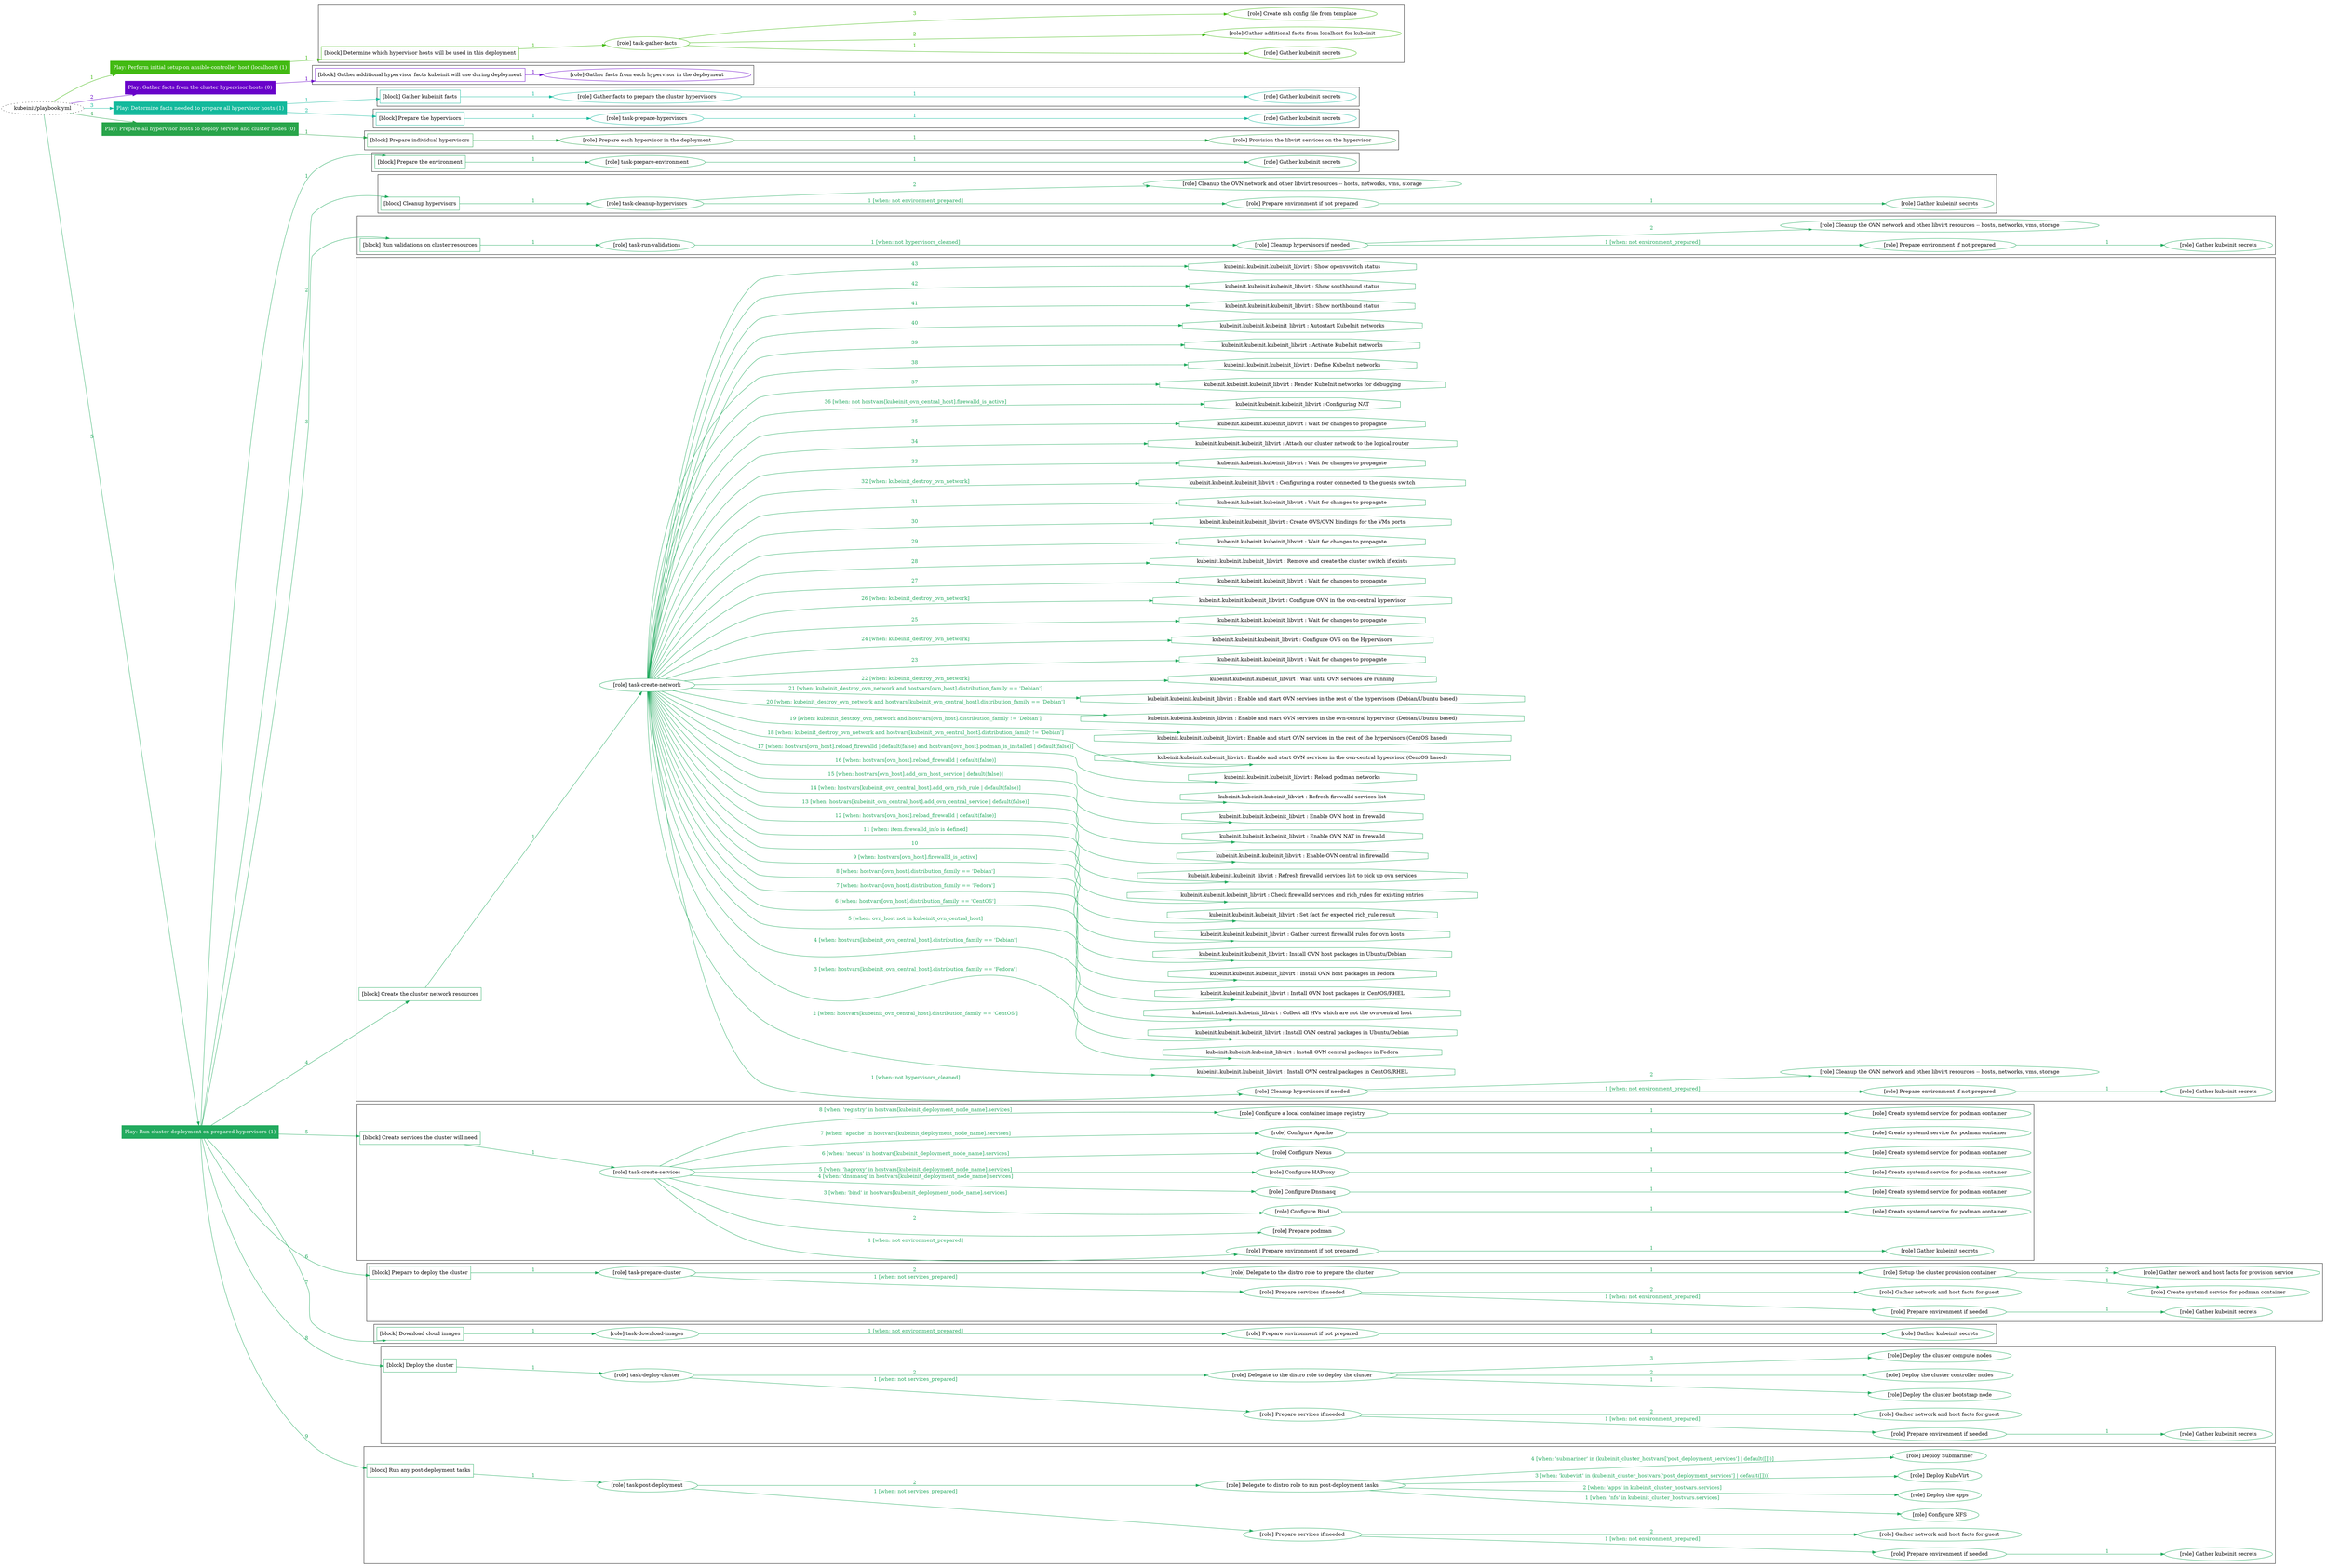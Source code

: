 digraph {
	graph [concentrate=true ordering=in rankdir=LR ratio=fill]
	edge [esep=5 sep=10]
	"kubeinit/playbook.yml" [URL="/home/runner/work/kubeinit/kubeinit/kubeinit/playbook.yml" id=playbook_85c002f0 style=dotted]
	"kubeinit/playbook.yml" -> play_937f0c80 [label="1 " color="#42ba12" fontcolor="#42ba12" id=edge_4fb63405 labeltooltip="1 " tooltip="1 "]
	subgraph "Play: Perform initial setup on ansible-controller host (localhost) (1)" {
		play_937f0c80 [label="Play: Perform initial setup on ansible-controller host (localhost) (1)" URL="/home/runner/work/kubeinit/kubeinit/kubeinit/playbook.yml" color="#42ba12" fontcolor="#ffffff" id=play_937f0c80 shape=box style=filled tooltip=localhost]
		play_937f0c80 -> block_9c87492f [label=1 color="#42ba12" fontcolor="#42ba12" id=edge_e97839e0 labeltooltip=1 tooltip=1]
		subgraph cluster_block_9c87492f {
			block_9c87492f [label="[block] Determine which hypervisor hosts will be used in this deployment" URL="/home/runner/work/kubeinit/kubeinit/kubeinit/playbook.yml" color="#42ba12" id=block_9c87492f labeltooltip="Determine which hypervisor hosts will be used in this deployment" shape=box tooltip="Determine which hypervisor hosts will be used in this deployment"]
			block_9c87492f -> role_7ca92730 [label="1 " color="#42ba12" fontcolor="#42ba12" id=edge_29a9437a labeltooltip="1 " tooltip="1 "]
			subgraph "task-gather-facts" {
				role_7ca92730 [label="[role] task-gather-facts" URL="/home/runner/work/kubeinit/kubeinit/kubeinit/playbook.yml" color="#42ba12" id=role_7ca92730 tooltip="task-gather-facts"]
				role_7ca92730 -> role_ebd5a2f5 [label="1 " color="#42ba12" fontcolor="#42ba12" id=edge_4ffa19d6 labeltooltip="1 " tooltip="1 "]
				subgraph "Gather kubeinit secrets" {
					role_ebd5a2f5 [label="[role] Gather kubeinit secrets" URL="/home/runner/.ansible/collections/ansible_collections/kubeinit/kubeinit/roles/kubeinit_prepare/tasks/build_hypervisors_group.yml" color="#42ba12" id=role_ebd5a2f5 tooltip="Gather kubeinit secrets"]
				}
				role_7ca92730 -> role_787ac8ba [label="2 " color="#42ba12" fontcolor="#42ba12" id=edge_f39dd6e4 labeltooltip="2 " tooltip="2 "]
				subgraph "Gather additional facts from localhost for kubeinit" {
					role_787ac8ba [label="[role] Gather additional facts from localhost for kubeinit" URL="/home/runner/.ansible/collections/ansible_collections/kubeinit/kubeinit/roles/kubeinit_prepare/tasks/build_hypervisors_group.yml" color="#42ba12" id=role_787ac8ba tooltip="Gather additional facts from localhost for kubeinit"]
				}
				role_7ca92730 -> role_8a5398d5 [label="3 " color="#42ba12" fontcolor="#42ba12" id=edge_c3739e91 labeltooltip="3 " tooltip="3 "]
				subgraph "Create ssh config file from template" {
					role_8a5398d5 [label="[role] Create ssh config file from template" URL="/home/runner/.ansible/collections/ansible_collections/kubeinit/kubeinit/roles/kubeinit_prepare/tasks/build_hypervisors_group.yml" color="#42ba12" id=role_8a5398d5 tooltip="Create ssh config file from template"]
				}
			}
		}
	}
	"kubeinit/playbook.yml" -> play_17dbd479 [label="2 " color="#6902ca" fontcolor="#6902ca" id=edge_aab0d085 labeltooltip="2 " tooltip="2 "]
	subgraph "Play: Gather facts from the cluster hypervisor hosts (0)" {
		play_17dbd479 [label="Play: Gather facts from the cluster hypervisor hosts (0)" URL="/home/runner/work/kubeinit/kubeinit/kubeinit/playbook.yml" color="#6902ca" fontcolor="#ffffff" id=play_17dbd479 shape=box style=filled tooltip="Play: Gather facts from the cluster hypervisor hosts (0)"]
		play_17dbd479 -> block_144e74c6 [label=1 color="#6902ca" fontcolor="#6902ca" id=edge_c518dca6 labeltooltip=1 tooltip=1]
		subgraph cluster_block_144e74c6 {
			block_144e74c6 [label="[block] Gather additional hypervisor facts kubeinit will use during deployment" URL="/home/runner/work/kubeinit/kubeinit/kubeinit/playbook.yml" color="#6902ca" id=block_144e74c6 labeltooltip="Gather additional hypervisor facts kubeinit will use during deployment" shape=box tooltip="Gather additional hypervisor facts kubeinit will use during deployment"]
			block_144e74c6 -> role_bb95b8e3 [label="1 " color="#6902ca" fontcolor="#6902ca" id=edge_5413ed73 labeltooltip="1 " tooltip="1 "]
			subgraph "Gather facts from each hypervisor in the deployment" {
				role_bb95b8e3 [label="[role] Gather facts from each hypervisor in the deployment" URL="/home/runner/work/kubeinit/kubeinit/kubeinit/playbook.yml" color="#6902ca" id=role_bb95b8e3 tooltip="Gather facts from each hypervisor in the deployment"]
			}
		}
	}
	"kubeinit/playbook.yml" -> play_65fb80de [label="3 " color="#13b99c" fontcolor="#13b99c" id=edge_16b5f2ea labeltooltip="3 " tooltip="3 "]
	subgraph "Play: Determine facts needed to prepare all hypervisor hosts (1)" {
		play_65fb80de [label="Play: Determine facts needed to prepare all hypervisor hosts (1)" URL="/home/runner/work/kubeinit/kubeinit/kubeinit/playbook.yml" color="#13b99c" fontcolor="#ffffff" id=play_65fb80de shape=box style=filled tooltip=localhost]
		play_65fb80de -> block_70f702fe [label=1 color="#13b99c" fontcolor="#13b99c" id=edge_ad18b7cc labeltooltip=1 tooltip=1]
		subgraph cluster_block_70f702fe {
			block_70f702fe [label="[block] Gather kubeinit facts" URL="/home/runner/work/kubeinit/kubeinit/kubeinit/playbook.yml" color="#13b99c" id=block_70f702fe labeltooltip="Gather kubeinit facts" shape=box tooltip="Gather kubeinit facts"]
			block_70f702fe -> role_1e8d4c20 [label="1 " color="#13b99c" fontcolor="#13b99c" id=edge_424ab0e2 labeltooltip="1 " tooltip="1 "]
			subgraph "Gather facts to prepare the cluster hypervisors" {
				role_1e8d4c20 [label="[role] Gather facts to prepare the cluster hypervisors" URL="/home/runner/work/kubeinit/kubeinit/kubeinit/playbook.yml" color="#13b99c" id=role_1e8d4c20 tooltip="Gather facts to prepare the cluster hypervisors"]
				role_1e8d4c20 -> role_b4552265 [label="1 " color="#13b99c" fontcolor="#13b99c" id=edge_dede9686 labeltooltip="1 " tooltip="1 "]
				subgraph "Gather kubeinit secrets" {
					role_b4552265 [label="[role] Gather kubeinit secrets" URL="/home/runner/.ansible/collections/ansible_collections/kubeinit/kubeinit/roles/kubeinit_prepare/tasks/gather_kubeinit_facts.yml" color="#13b99c" id=role_b4552265 tooltip="Gather kubeinit secrets"]
				}
			}
		}
		play_65fb80de -> block_44aaedad [label=2 color="#13b99c" fontcolor="#13b99c" id=edge_d5d10cb6 labeltooltip=2 tooltip=2]
		subgraph cluster_block_44aaedad {
			block_44aaedad [label="[block] Prepare the hypervisors" URL="/home/runner/work/kubeinit/kubeinit/kubeinit/playbook.yml" color="#13b99c" id=block_44aaedad labeltooltip="Prepare the hypervisors" shape=box tooltip="Prepare the hypervisors"]
			block_44aaedad -> role_db288ce4 [label="1 " color="#13b99c" fontcolor="#13b99c" id=edge_f18982cc labeltooltip="1 " tooltip="1 "]
			subgraph "task-prepare-hypervisors" {
				role_db288ce4 [label="[role] task-prepare-hypervisors" URL="/home/runner/work/kubeinit/kubeinit/kubeinit/playbook.yml" color="#13b99c" id=role_db288ce4 tooltip="task-prepare-hypervisors"]
				role_db288ce4 -> role_5400b003 [label="1 " color="#13b99c" fontcolor="#13b99c" id=edge_42f41ca8 labeltooltip="1 " tooltip="1 "]
				subgraph "Gather kubeinit secrets" {
					role_5400b003 [label="[role] Gather kubeinit secrets" URL="/home/runner/.ansible/collections/ansible_collections/kubeinit/kubeinit/roles/kubeinit_prepare/tasks/gather_kubeinit_facts.yml" color="#13b99c" id=role_5400b003 tooltip="Gather kubeinit secrets"]
				}
			}
		}
	}
	"kubeinit/playbook.yml" -> play_b53760cd [label="4 " color="#28a44a" fontcolor="#28a44a" id=edge_60020ca0 labeltooltip="4 " tooltip="4 "]
	subgraph "Play: Prepare all hypervisor hosts to deploy service and cluster nodes (0)" {
		play_b53760cd [label="Play: Prepare all hypervisor hosts to deploy service and cluster nodes (0)" URL="/home/runner/work/kubeinit/kubeinit/kubeinit/playbook.yml" color="#28a44a" fontcolor="#ffffff" id=play_b53760cd shape=box style=filled tooltip="Play: Prepare all hypervisor hosts to deploy service and cluster nodes (0)"]
		play_b53760cd -> block_2d41a4cd [label=1 color="#28a44a" fontcolor="#28a44a" id=edge_f063edf3 labeltooltip=1 tooltip=1]
		subgraph cluster_block_2d41a4cd {
			block_2d41a4cd [label="[block] Prepare individual hypervisors" URL="/home/runner/work/kubeinit/kubeinit/kubeinit/playbook.yml" color="#28a44a" id=block_2d41a4cd labeltooltip="Prepare individual hypervisors" shape=box tooltip="Prepare individual hypervisors"]
			block_2d41a4cd -> role_c9ec4a8b [label="1 " color="#28a44a" fontcolor="#28a44a" id=edge_f17bf433 labeltooltip="1 " tooltip="1 "]
			subgraph "Prepare each hypervisor in the deployment" {
				role_c9ec4a8b [label="[role] Prepare each hypervisor in the deployment" URL="/home/runner/work/kubeinit/kubeinit/kubeinit/playbook.yml" color="#28a44a" id=role_c9ec4a8b tooltip="Prepare each hypervisor in the deployment"]
				role_c9ec4a8b -> role_fcaa85f2 [label="1 " color="#28a44a" fontcolor="#28a44a" id=edge_af074fd9 labeltooltip="1 " tooltip="1 "]
				subgraph "Provision the libvirt services on the hypervisor" {
					role_fcaa85f2 [label="[role] Provision the libvirt services on the hypervisor" URL="/home/runner/.ansible/collections/ansible_collections/kubeinit/kubeinit/roles/kubeinit_prepare/tasks/prepare_hypervisor.yml" color="#28a44a" id=role_fcaa85f2 tooltip="Provision the libvirt services on the hypervisor"]
				}
			}
		}
	}
	"kubeinit/playbook.yml" -> play_8d07398f [label="5 " color="#22aa5e" fontcolor="#22aa5e" id=edge_927a7fc5 labeltooltip="5 " tooltip="5 "]
	subgraph "Play: Run cluster deployment on prepared hypervisors (1)" {
		play_8d07398f [label="Play: Run cluster deployment on prepared hypervisors (1)" URL="/home/runner/work/kubeinit/kubeinit/kubeinit/playbook.yml" color="#22aa5e" fontcolor="#ffffff" id=play_8d07398f shape=box style=filled tooltip=localhost]
		play_8d07398f -> block_b51af917 [label=1 color="#22aa5e" fontcolor="#22aa5e" id=edge_db7c301a labeltooltip=1 tooltip=1]
		subgraph cluster_block_b51af917 {
			block_b51af917 [label="[block] Prepare the environment" URL="/home/runner/work/kubeinit/kubeinit/kubeinit/playbook.yml" color="#22aa5e" id=block_b51af917 labeltooltip="Prepare the environment" shape=box tooltip="Prepare the environment"]
			block_b51af917 -> role_fc67cd29 [label="1 " color="#22aa5e" fontcolor="#22aa5e" id=edge_f02d904a labeltooltip="1 " tooltip="1 "]
			subgraph "task-prepare-environment" {
				role_fc67cd29 [label="[role] task-prepare-environment" URL="/home/runner/work/kubeinit/kubeinit/kubeinit/playbook.yml" color="#22aa5e" id=role_fc67cd29 tooltip="task-prepare-environment"]
				role_fc67cd29 -> role_aaa1420e [label="1 " color="#22aa5e" fontcolor="#22aa5e" id=edge_15c14ff6 labeltooltip="1 " tooltip="1 "]
				subgraph "Gather kubeinit secrets" {
					role_aaa1420e [label="[role] Gather kubeinit secrets" URL="/home/runner/.ansible/collections/ansible_collections/kubeinit/kubeinit/roles/kubeinit_prepare/tasks/gather_kubeinit_facts.yml" color="#22aa5e" id=role_aaa1420e tooltip="Gather kubeinit secrets"]
				}
			}
		}
		play_8d07398f -> block_3c9a57ff [label=2 color="#22aa5e" fontcolor="#22aa5e" id=edge_ae5a26bf labeltooltip=2 tooltip=2]
		subgraph cluster_block_3c9a57ff {
			block_3c9a57ff [label="[block] Cleanup hypervisors" URL="/home/runner/work/kubeinit/kubeinit/kubeinit/playbook.yml" color="#22aa5e" id=block_3c9a57ff labeltooltip="Cleanup hypervisors" shape=box tooltip="Cleanup hypervisors"]
			block_3c9a57ff -> role_b453d575 [label="1 " color="#22aa5e" fontcolor="#22aa5e" id=edge_dabd4d6e labeltooltip="1 " tooltip="1 "]
			subgraph "task-cleanup-hypervisors" {
				role_b453d575 [label="[role] task-cleanup-hypervisors" URL="/home/runner/work/kubeinit/kubeinit/kubeinit/playbook.yml" color="#22aa5e" id=role_b453d575 tooltip="task-cleanup-hypervisors"]
				role_b453d575 -> role_75059d96 [label="1 [when: not environment_prepared]" color="#22aa5e" fontcolor="#22aa5e" id=edge_6797f949 labeltooltip="1 [when: not environment_prepared]" tooltip="1 [when: not environment_prepared]"]
				subgraph "Prepare environment if not prepared" {
					role_75059d96 [label="[role] Prepare environment if not prepared" URL="/home/runner/.ansible/collections/ansible_collections/kubeinit/kubeinit/roles/kubeinit_prepare/tasks/cleanup_hypervisors.yml" color="#22aa5e" id=role_75059d96 tooltip="Prepare environment if not prepared"]
					role_75059d96 -> role_122df524 [label="1 " color="#22aa5e" fontcolor="#22aa5e" id=edge_12003eb8 labeltooltip="1 " tooltip="1 "]
					subgraph "Gather kubeinit secrets" {
						role_122df524 [label="[role] Gather kubeinit secrets" URL="/home/runner/.ansible/collections/ansible_collections/kubeinit/kubeinit/roles/kubeinit_prepare/tasks/gather_kubeinit_facts.yml" color="#22aa5e" id=role_122df524 tooltip="Gather kubeinit secrets"]
					}
				}
				role_b453d575 -> role_63b51069 [label="2 " color="#22aa5e" fontcolor="#22aa5e" id=edge_543e8fd2 labeltooltip="2 " tooltip="2 "]
				subgraph "Cleanup the OVN network and other libvirt resources -- hosts, networks, vms, storage" {
					role_63b51069 [label="[role] Cleanup the OVN network and other libvirt resources -- hosts, networks, vms, storage" URL="/home/runner/.ansible/collections/ansible_collections/kubeinit/kubeinit/roles/kubeinit_prepare/tasks/cleanup_hypervisors.yml" color="#22aa5e" id=role_63b51069 tooltip="Cleanup the OVN network and other libvirt resources -- hosts, networks, vms, storage"]
				}
			}
		}
		play_8d07398f -> block_eda097a4 [label=3 color="#22aa5e" fontcolor="#22aa5e" id=edge_3d461291 labeltooltip=3 tooltip=3]
		subgraph cluster_block_eda097a4 {
			block_eda097a4 [label="[block] Run validations on cluster resources" URL="/home/runner/work/kubeinit/kubeinit/kubeinit/playbook.yml" color="#22aa5e" id=block_eda097a4 labeltooltip="Run validations on cluster resources" shape=box tooltip="Run validations on cluster resources"]
			block_eda097a4 -> role_9cf3b7be [label="1 " color="#22aa5e" fontcolor="#22aa5e" id=edge_01722b24 labeltooltip="1 " tooltip="1 "]
			subgraph "task-run-validations" {
				role_9cf3b7be [label="[role] task-run-validations" URL="/home/runner/work/kubeinit/kubeinit/kubeinit/playbook.yml" color="#22aa5e" id=role_9cf3b7be tooltip="task-run-validations"]
				role_9cf3b7be -> role_99a92b9b [label="1 [when: not hypervisors_cleaned]" color="#22aa5e" fontcolor="#22aa5e" id=edge_2579ef91 labeltooltip="1 [when: not hypervisors_cleaned]" tooltip="1 [when: not hypervisors_cleaned]"]
				subgraph "Cleanup hypervisors if needed" {
					role_99a92b9b [label="[role] Cleanup hypervisors if needed" URL="/home/runner/.ansible/collections/ansible_collections/kubeinit/kubeinit/roles/kubeinit_validations/tasks/main.yml" color="#22aa5e" id=role_99a92b9b tooltip="Cleanup hypervisors if needed"]
					role_99a92b9b -> role_b592d405 [label="1 [when: not environment_prepared]" color="#22aa5e" fontcolor="#22aa5e" id=edge_56684bd3 labeltooltip="1 [when: not environment_prepared]" tooltip="1 [when: not environment_prepared]"]
					subgraph "Prepare environment if not prepared" {
						role_b592d405 [label="[role] Prepare environment if not prepared" URL="/home/runner/.ansible/collections/ansible_collections/kubeinit/kubeinit/roles/kubeinit_prepare/tasks/cleanup_hypervisors.yml" color="#22aa5e" id=role_b592d405 tooltip="Prepare environment if not prepared"]
						role_b592d405 -> role_3a7a4efe [label="1 " color="#22aa5e" fontcolor="#22aa5e" id=edge_4485a49f labeltooltip="1 " tooltip="1 "]
						subgraph "Gather kubeinit secrets" {
							role_3a7a4efe [label="[role] Gather kubeinit secrets" URL="/home/runner/.ansible/collections/ansible_collections/kubeinit/kubeinit/roles/kubeinit_prepare/tasks/gather_kubeinit_facts.yml" color="#22aa5e" id=role_3a7a4efe tooltip="Gather kubeinit secrets"]
						}
					}
					role_99a92b9b -> role_e67ae863 [label="2 " color="#22aa5e" fontcolor="#22aa5e" id=edge_4090d2fb labeltooltip="2 " tooltip="2 "]
					subgraph "Cleanup the OVN network and other libvirt resources -- hosts, networks, vms, storage" {
						role_e67ae863 [label="[role] Cleanup the OVN network and other libvirt resources -- hosts, networks, vms, storage" URL="/home/runner/.ansible/collections/ansible_collections/kubeinit/kubeinit/roles/kubeinit_prepare/tasks/cleanup_hypervisors.yml" color="#22aa5e" id=role_e67ae863 tooltip="Cleanup the OVN network and other libvirt resources -- hosts, networks, vms, storage"]
					}
				}
			}
		}
		play_8d07398f -> block_41c58540 [label=4 color="#22aa5e" fontcolor="#22aa5e" id=edge_0206c528 labeltooltip=4 tooltip=4]
		subgraph cluster_block_41c58540 {
			block_41c58540 [label="[block] Create the cluster network resources" URL="/home/runner/work/kubeinit/kubeinit/kubeinit/playbook.yml" color="#22aa5e" id=block_41c58540 labeltooltip="Create the cluster network resources" shape=box tooltip="Create the cluster network resources"]
			block_41c58540 -> role_da0c21e6 [label="1 " color="#22aa5e" fontcolor="#22aa5e" id=edge_e75de247 labeltooltip="1 " tooltip="1 "]
			subgraph "task-create-network" {
				role_da0c21e6 [label="[role] task-create-network" URL="/home/runner/work/kubeinit/kubeinit/kubeinit/playbook.yml" color="#22aa5e" id=role_da0c21e6 tooltip="task-create-network"]
				role_da0c21e6 -> role_42fb7cd4 [label="1 [when: not hypervisors_cleaned]" color="#22aa5e" fontcolor="#22aa5e" id=edge_b002b8d9 labeltooltip="1 [when: not hypervisors_cleaned]" tooltip="1 [when: not hypervisors_cleaned]"]
				subgraph "Cleanup hypervisors if needed" {
					role_42fb7cd4 [label="[role] Cleanup hypervisors if needed" URL="/home/runner/.ansible/collections/ansible_collections/kubeinit/kubeinit/roles/kubeinit_libvirt/tasks/create_network.yml" color="#22aa5e" id=role_42fb7cd4 tooltip="Cleanup hypervisors if needed"]
					role_42fb7cd4 -> role_40d98219 [label="1 [when: not environment_prepared]" color="#22aa5e" fontcolor="#22aa5e" id=edge_ff84f0dd labeltooltip="1 [when: not environment_prepared]" tooltip="1 [when: not environment_prepared]"]
					subgraph "Prepare environment if not prepared" {
						role_40d98219 [label="[role] Prepare environment if not prepared" URL="/home/runner/.ansible/collections/ansible_collections/kubeinit/kubeinit/roles/kubeinit_prepare/tasks/cleanup_hypervisors.yml" color="#22aa5e" id=role_40d98219 tooltip="Prepare environment if not prepared"]
						role_40d98219 -> role_2957c0c8 [label="1 " color="#22aa5e" fontcolor="#22aa5e" id=edge_e3832dfb labeltooltip="1 " tooltip="1 "]
						subgraph "Gather kubeinit secrets" {
							role_2957c0c8 [label="[role] Gather kubeinit secrets" URL="/home/runner/.ansible/collections/ansible_collections/kubeinit/kubeinit/roles/kubeinit_prepare/tasks/gather_kubeinit_facts.yml" color="#22aa5e" id=role_2957c0c8 tooltip="Gather kubeinit secrets"]
						}
					}
					role_42fb7cd4 -> role_67425025 [label="2 " color="#22aa5e" fontcolor="#22aa5e" id=edge_e535c7b2 labeltooltip="2 " tooltip="2 "]
					subgraph "Cleanup the OVN network and other libvirt resources -- hosts, networks, vms, storage" {
						role_67425025 [label="[role] Cleanup the OVN network and other libvirt resources -- hosts, networks, vms, storage" URL="/home/runner/.ansible/collections/ansible_collections/kubeinit/kubeinit/roles/kubeinit_prepare/tasks/cleanup_hypervisors.yml" color="#22aa5e" id=role_67425025 tooltip="Cleanup the OVN network and other libvirt resources -- hosts, networks, vms, storage"]
					}
				}
				task_bb24aecf [label="kubeinit.kubeinit.kubeinit_libvirt : Install OVN central packages in CentOS/RHEL" URL="/home/runner/.ansible/collections/ansible_collections/kubeinit/kubeinit/roles/kubeinit_libvirt/tasks/create_network.yml" color="#22aa5e" id=task_bb24aecf shape=octagon tooltip="kubeinit.kubeinit.kubeinit_libvirt : Install OVN central packages in CentOS/RHEL"]
				role_da0c21e6 -> task_bb24aecf [label="2 [when: hostvars[kubeinit_ovn_central_host].distribution_family == 'CentOS']" color="#22aa5e" fontcolor="#22aa5e" id=edge_b6431ff5 labeltooltip="2 [when: hostvars[kubeinit_ovn_central_host].distribution_family == 'CentOS']" tooltip="2 [when: hostvars[kubeinit_ovn_central_host].distribution_family == 'CentOS']"]
				task_9fce640e [label="kubeinit.kubeinit.kubeinit_libvirt : Install OVN central packages in Fedora" URL="/home/runner/.ansible/collections/ansible_collections/kubeinit/kubeinit/roles/kubeinit_libvirt/tasks/create_network.yml" color="#22aa5e" id=task_9fce640e shape=octagon tooltip="kubeinit.kubeinit.kubeinit_libvirt : Install OVN central packages in Fedora"]
				role_da0c21e6 -> task_9fce640e [label="3 [when: hostvars[kubeinit_ovn_central_host].distribution_family == 'Fedora']" color="#22aa5e" fontcolor="#22aa5e" id=edge_8ae4adfc labeltooltip="3 [when: hostvars[kubeinit_ovn_central_host].distribution_family == 'Fedora']" tooltip="3 [when: hostvars[kubeinit_ovn_central_host].distribution_family == 'Fedora']"]
				task_4da2ceca [label="kubeinit.kubeinit.kubeinit_libvirt : Install OVN central packages in Ubuntu/Debian" URL="/home/runner/.ansible/collections/ansible_collections/kubeinit/kubeinit/roles/kubeinit_libvirt/tasks/create_network.yml" color="#22aa5e" id=task_4da2ceca shape=octagon tooltip="kubeinit.kubeinit.kubeinit_libvirt : Install OVN central packages in Ubuntu/Debian"]
				role_da0c21e6 -> task_4da2ceca [label="4 [when: hostvars[kubeinit_ovn_central_host].distribution_family == 'Debian']" color="#22aa5e" fontcolor="#22aa5e" id=edge_388c60dc labeltooltip="4 [when: hostvars[kubeinit_ovn_central_host].distribution_family == 'Debian']" tooltip="4 [when: hostvars[kubeinit_ovn_central_host].distribution_family == 'Debian']"]
				task_89674e36 [label="kubeinit.kubeinit.kubeinit_libvirt : Collect all HVs which are not the ovn-central host" URL="/home/runner/.ansible/collections/ansible_collections/kubeinit/kubeinit/roles/kubeinit_libvirt/tasks/create_network.yml" color="#22aa5e" id=task_89674e36 shape=octagon tooltip="kubeinit.kubeinit.kubeinit_libvirt : Collect all HVs which are not the ovn-central host"]
				role_da0c21e6 -> task_89674e36 [label="5 [when: ovn_host not in kubeinit_ovn_central_host]" color="#22aa5e" fontcolor="#22aa5e" id=edge_b9a20174 labeltooltip="5 [when: ovn_host not in kubeinit_ovn_central_host]" tooltip="5 [when: ovn_host not in kubeinit_ovn_central_host]"]
				task_c9166ba8 [label="kubeinit.kubeinit.kubeinit_libvirt : Install OVN host packages in CentOS/RHEL" URL="/home/runner/.ansible/collections/ansible_collections/kubeinit/kubeinit/roles/kubeinit_libvirt/tasks/create_network.yml" color="#22aa5e" id=task_c9166ba8 shape=octagon tooltip="kubeinit.kubeinit.kubeinit_libvirt : Install OVN host packages in CentOS/RHEL"]
				role_da0c21e6 -> task_c9166ba8 [label="6 [when: hostvars[ovn_host].distribution_family == 'CentOS']" color="#22aa5e" fontcolor="#22aa5e" id=edge_1b5bbfb5 labeltooltip="6 [when: hostvars[ovn_host].distribution_family == 'CentOS']" tooltip="6 [when: hostvars[ovn_host].distribution_family == 'CentOS']"]
				task_a3c6efee [label="kubeinit.kubeinit.kubeinit_libvirt : Install OVN host packages in Fedora" URL="/home/runner/.ansible/collections/ansible_collections/kubeinit/kubeinit/roles/kubeinit_libvirt/tasks/create_network.yml" color="#22aa5e" id=task_a3c6efee shape=octagon tooltip="kubeinit.kubeinit.kubeinit_libvirt : Install OVN host packages in Fedora"]
				role_da0c21e6 -> task_a3c6efee [label="7 [when: hostvars[ovn_host].distribution_family == 'Fedora']" color="#22aa5e" fontcolor="#22aa5e" id=edge_28579966 labeltooltip="7 [when: hostvars[ovn_host].distribution_family == 'Fedora']" tooltip="7 [when: hostvars[ovn_host].distribution_family == 'Fedora']"]
				task_926e89a0 [label="kubeinit.kubeinit.kubeinit_libvirt : Install OVN host packages in Ubuntu/Debian" URL="/home/runner/.ansible/collections/ansible_collections/kubeinit/kubeinit/roles/kubeinit_libvirt/tasks/create_network.yml" color="#22aa5e" id=task_926e89a0 shape=octagon tooltip="kubeinit.kubeinit.kubeinit_libvirt : Install OVN host packages in Ubuntu/Debian"]
				role_da0c21e6 -> task_926e89a0 [label="8 [when: hostvars[ovn_host].distribution_family == 'Debian']" color="#22aa5e" fontcolor="#22aa5e" id=edge_86e9b72e labeltooltip="8 [when: hostvars[ovn_host].distribution_family == 'Debian']" tooltip="8 [when: hostvars[ovn_host].distribution_family == 'Debian']"]
				task_48d8140d [label="kubeinit.kubeinit.kubeinit_libvirt : Gather current firewalld rules for ovn hosts" URL="/home/runner/.ansible/collections/ansible_collections/kubeinit/kubeinit/roles/kubeinit_libvirt/tasks/create_network.yml" color="#22aa5e" id=task_48d8140d shape=octagon tooltip="kubeinit.kubeinit.kubeinit_libvirt : Gather current firewalld rules for ovn hosts"]
				role_da0c21e6 -> task_48d8140d [label="9 [when: hostvars[ovn_host].firewalld_is_active]" color="#22aa5e" fontcolor="#22aa5e" id=edge_3d0c1d03 labeltooltip="9 [when: hostvars[ovn_host].firewalld_is_active]" tooltip="9 [when: hostvars[ovn_host].firewalld_is_active]"]
				task_64a0614a [label="kubeinit.kubeinit.kubeinit_libvirt : Set fact for expected rich_rule result" URL="/home/runner/.ansible/collections/ansible_collections/kubeinit/kubeinit/roles/kubeinit_libvirt/tasks/create_network.yml" color="#22aa5e" id=task_64a0614a shape=octagon tooltip="kubeinit.kubeinit.kubeinit_libvirt : Set fact for expected rich_rule result"]
				role_da0c21e6 -> task_64a0614a [label="10 " color="#22aa5e" fontcolor="#22aa5e" id=edge_9ce6ad99 labeltooltip="10 " tooltip="10 "]
				task_2538ce4e [label="kubeinit.kubeinit.kubeinit_libvirt : Check firewalld services and rich_rules for existing entries" URL="/home/runner/.ansible/collections/ansible_collections/kubeinit/kubeinit/roles/kubeinit_libvirt/tasks/create_network.yml" color="#22aa5e" id=task_2538ce4e shape=octagon tooltip="kubeinit.kubeinit.kubeinit_libvirt : Check firewalld services and rich_rules for existing entries"]
				role_da0c21e6 -> task_2538ce4e [label="11 [when: item.firewalld_info is defined]" color="#22aa5e" fontcolor="#22aa5e" id=edge_0e5d109b labeltooltip="11 [when: item.firewalld_info is defined]" tooltip="11 [when: item.firewalld_info is defined]"]
				task_96168f94 [label="kubeinit.kubeinit.kubeinit_libvirt : Refresh firewalld services list to pick up ovn services" URL="/home/runner/.ansible/collections/ansible_collections/kubeinit/kubeinit/roles/kubeinit_libvirt/tasks/create_network.yml" color="#22aa5e" id=task_96168f94 shape=octagon tooltip="kubeinit.kubeinit.kubeinit_libvirt : Refresh firewalld services list to pick up ovn services"]
				role_da0c21e6 -> task_96168f94 [label="12 [when: hostvars[ovn_host].reload_firewalld | default(false)]" color="#22aa5e" fontcolor="#22aa5e" id=edge_340e3064 labeltooltip="12 [when: hostvars[ovn_host].reload_firewalld | default(false)]" tooltip="12 [when: hostvars[ovn_host].reload_firewalld | default(false)]"]
				task_eba2de76 [label="kubeinit.kubeinit.kubeinit_libvirt : Enable OVN central in firewalld" URL="/home/runner/.ansible/collections/ansible_collections/kubeinit/kubeinit/roles/kubeinit_libvirt/tasks/create_network.yml" color="#22aa5e" id=task_eba2de76 shape=octagon tooltip="kubeinit.kubeinit.kubeinit_libvirt : Enable OVN central in firewalld"]
				role_da0c21e6 -> task_eba2de76 [label="13 [when: hostvars[kubeinit_ovn_central_host].add_ovn_central_service | default(false)]" color="#22aa5e" fontcolor="#22aa5e" id=edge_7c34e7ce labeltooltip="13 [when: hostvars[kubeinit_ovn_central_host].add_ovn_central_service | default(false)]" tooltip="13 [when: hostvars[kubeinit_ovn_central_host].add_ovn_central_service | default(false)]"]
				task_45f56276 [label="kubeinit.kubeinit.kubeinit_libvirt : Enable OVN NAT in firewalld" URL="/home/runner/.ansible/collections/ansible_collections/kubeinit/kubeinit/roles/kubeinit_libvirt/tasks/create_network.yml" color="#22aa5e" id=task_45f56276 shape=octagon tooltip="kubeinit.kubeinit.kubeinit_libvirt : Enable OVN NAT in firewalld"]
				role_da0c21e6 -> task_45f56276 [label="14 [when: hostvars[kubeinit_ovn_central_host].add_ovn_rich_rule | default(false)]" color="#22aa5e" fontcolor="#22aa5e" id=edge_68fe7be5 labeltooltip="14 [when: hostvars[kubeinit_ovn_central_host].add_ovn_rich_rule | default(false)]" tooltip="14 [when: hostvars[kubeinit_ovn_central_host].add_ovn_rich_rule | default(false)]"]
				task_3084817a [label="kubeinit.kubeinit.kubeinit_libvirt : Enable OVN host in firewalld" URL="/home/runner/.ansible/collections/ansible_collections/kubeinit/kubeinit/roles/kubeinit_libvirt/tasks/create_network.yml" color="#22aa5e" id=task_3084817a shape=octagon tooltip="kubeinit.kubeinit.kubeinit_libvirt : Enable OVN host in firewalld"]
				role_da0c21e6 -> task_3084817a [label="15 [when: hostvars[ovn_host].add_ovn_host_service | default(false)]" color="#22aa5e" fontcolor="#22aa5e" id=edge_eba46a79 labeltooltip="15 [when: hostvars[ovn_host].add_ovn_host_service | default(false)]" tooltip="15 [when: hostvars[ovn_host].add_ovn_host_service | default(false)]"]
				task_dbd7857a [label="kubeinit.kubeinit.kubeinit_libvirt : Refresh firewalld services list" URL="/home/runner/.ansible/collections/ansible_collections/kubeinit/kubeinit/roles/kubeinit_libvirt/tasks/create_network.yml" color="#22aa5e" id=task_dbd7857a shape=octagon tooltip="kubeinit.kubeinit.kubeinit_libvirt : Refresh firewalld services list"]
				role_da0c21e6 -> task_dbd7857a [label="16 [when: hostvars[ovn_host].reload_firewalld | default(false)]" color="#22aa5e" fontcolor="#22aa5e" id=edge_afd09819 labeltooltip="16 [when: hostvars[ovn_host].reload_firewalld | default(false)]" tooltip="16 [when: hostvars[ovn_host].reload_firewalld | default(false)]"]
				task_7fdb3b96 [label="kubeinit.kubeinit.kubeinit_libvirt : Reload podman networks" URL="/home/runner/.ansible/collections/ansible_collections/kubeinit/kubeinit/roles/kubeinit_libvirt/tasks/create_network.yml" color="#22aa5e" id=task_7fdb3b96 shape=octagon tooltip="kubeinit.kubeinit.kubeinit_libvirt : Reload podman networks"]
				role_da0c21e6 -> task_7fdb3b96 [label="17 [when: hostvars[ovn_host].reload_firewalld | default(false) and hostvars[ovn_host].podman_is_installed | default(false)]" color="#22aa5e" fontcolor="#22aa5e" id=edge_39ca4e43 labeltooltip="17 [when: hostvars[ovn_host].reload_firewalld | default(false) and hostvars[ovn_host].podman_is_installed | default(false)]" tooltip="17 [when: hostvars[ovn_host].reload_firewalld | default(false) and hostvars[ovn_host].podman_is_installed | default(false)]"]
				task_b11e5e8b [label="kubeinit.kubeinit.kubeinit_libvirt : Enable and start OVN services in the ovn-central hypervisor (CentOS based)" URL="/home/runner/.ansible/collections/ansible_collections/kubeinit/kubeinit/roles/kubeinit_libvirt/tasks/create_network.yml" color="#22aa5e" id=task_b11e5e8b shape=octagon tooltip="kubeinit.kubeinit.kubeinit_libvirt : Enable and start OVN services in the ovn-central hypervisor (CentOS based)"]
				role_da0c21e6 -> task_b11e5e8b [label="18 [when: kubeinit_destroy_ovn_network and hostvars[kubeinit_ovn_central_host].distribution_family != 'Debian']" color="#22aa5e" fontcolor="#22aa5e" id=edge_25b7c842 labeltooltip="18 [when: kubeinit_destroy_ovn_network and hostvars[kubeinit_ovn_central_host].distribution_family != 'Debian']" tooltip="18 [when: kubeinit_destroy_ovn_network and hostvars[kubeinit_ovn_central_host].distribution_family != 'Debian']"]
				task_89e4953d [label="kubeinit.kubeinit.kubeinit_libvirt : Enable and start OVN services in the rest of the hypervisors (CentOS based)" URL="/home/runner/.ansible/collections/ansible_collections/kubeinit/kubeinit/roles/kubeinit_libvirt/tasks/create_network.yml" color="#22aa5e" id=task_89e4953d shape=octagon tooltip="kubeinit.kubeinit.kubeinit_libvirt : Enable and start OVN services in the rest of the hypervisors (CentOS based)"]
				role_da0c21e6 -> task_89e4953d [label="19 [when: kubeinit_destroy_ovn_network and hostvars[ovn_host].distribution_family != 'Debian']" color="#22aa5e" fontcolor="#22aa5e" id=edge_916e7d17 labeltooltip="19 [when: kubeinit_destroy_ovn_network and hostvars[ovn_host].distribution_family != 'Debian']" tooltip="19 [when: kubeinit_destroy_ovn_network and hostvars[ovn_host].distribution_family != 'Debian']"]
				task_b4cca37f [label="kubeinit.kubeinit.kubeinit_libvirt : Enable and start OVN services in the ovn-central hypervisor (Debian/Ubuntu based)" URL="/home/runner/.ansible/collections/ansible_collections/kubeinit/kubeinit/roles/kubeinit_libvirt/tasks/create_network.yml" color="#22aa5e" id=task_b4cca37f shape=octagon tooltip="kubeinit.kubeinit.kubeinit_libvirt : Enable and start OVN services in the ovn-central hypervisor (Debian/Ubuntu based)"]
				role_da0c21e6 -> task_b4cca37f [label="20 [when: kubeinit_destroy_ovn_network and hostvars[kubeinit_ovn_central_host].distribution_family == 'Debian']" color="#22aa5e" fontcolor="#22aa5e" id=edge_261dc0d5 labeltooltip="20 [when: kubeinit_destroy_ovn_network and hostvars[kubeinit_ovn_central_host].distribution_family == 'Debian']" tooltip="20 [when: kubeinit_destroy_ovn_network and hostvars[kubeinit_ovn_central_host].distribution_family == 'Debian']"]
				task_def30906 [label="kubeinit.kubeinit.kubeinit_libvirt : Enable and start OVN services in the rest of the hypervisors (Debian/Ubuntu based)" URL="/home/runner/.ansible/collections/ansible_collections/kubeinit/kubeinit/roles/kubeinit_libvirt/tasks/create_network.yml" color="#22aa5e" id=task_def30906 shape=octagon tooltip="kubeinit.kubeinit.kubeinit_libvirt : Enable and start OVN services in the rest of the hypervisors (Debian/Ubuntu based)"]
				role_da0c21e6 -> task_def30906 [label="21 [when: kubeinit_destroy_ovn_network and hostvars[ovn_host].distribution_family == 'Debian']" color="#22aa5e" fontcolor="#22aa5e" id=edge_5a19ad6b labeltooltip="21 [when: kubeinit_destroy_ovn_network and hostvars[ovn_host].distribution_family == 'Debian']" tooltip="21 [when: kubeinit_destroy_ovn_network and hostvars[ovn_host].distribution_family == 'Debian']"]
				task_ad88e470 [label="kubeinit.kubeinit.kubeinit_libvirt : Wait until OVN services are running" URL="/home/runner/.ansible/collections/ansible_collections/kubeinit/kubeinit/roles/kubeinit_libvirt/tasks/create_network.yml" color="#22aa5e" id=task_ad88e470 shape=octagon tooltip="kubeinit.kubeinit.kubeinit_libvirt : Wait until OVN services are running"]
				role_da0c21e6 -> task_ad88e470 [label="22 [when: kubeinit_destroy_ovn_network]" color="#22aa5e" fontcolor="#22aa5e" id=edge_b3975f88 labeltooltip="22 [when: kubeinit_destroy_ovn_network]" tooltip="22 [when: kubeinit_destroy_ovn_network]"]
				task_25157e8a [label="kubeinit.kubeinit.kubeinit_libvirt : Wait for changes to propagate" URL="/home/runner/.ansible/collections/ansible_collections/kubeinit/kubeinit/roles/kubeinit_libvirt/tasks/create_network.yml" color="#22aa5e" id=task_25157e8a shape=octagon tooltip="kubeinit.kubeinit.kubeinit_libvirt : Wait for changes to propagate"]
				role_da0c21e6 -> task_25157e8a [label="23 " color="#22aa5e" fontcolor="#22aa5e" id=edge_a2c7f1d7 labeltooltip="23 " tooltip="23 "]
				task_e173b7d5 [label="kubeinit.kubeinit.kubeinit_libvirt : Configure OVS on the Hypervisors" URL="/home/runner/.ansible/collections/ansible_collections/kubeinit/kubeinit/roles/kubeinit_libvirt/tasks/create_network.yml" color="#22aa5e" id=task_e173b7d5 shape=octagon tooltip="kubeinit.kubeinit.kubeinit_libvirt : Configure OVS on the Hypervisors"]
				role_da0c21e6 -> task_e173b7d5 [label="24 [when: kubeinit_destroy_ovn_network]" color="#22aa5e" fontcolor="#22aa5e" id=edge_d71deaa2 labeltooltip="24 [when: kubeinit_destroy_ovn_network]" tooltip="24 [when: kubeinit_destroy_ovn_network]"]
				task_8791b72b [label="kubeinit.kubeinit.kubeinit_libvirt : Wait for changes to propagate" URL="/home/runner/.ansible/collections/ansible_collections/kubeinit/kubeinit/roles/kubeinit_libvirt/tasks/create_network.yml" color="#22aa5e" id=task_8791b72b shape=octagon tooltip="kubeinit.kubeinit.kubeinit_libvirt : Wait for changes to propagate"]
				role_da0c21e6 -> task_8791b72b [label="25 " color="#22aa5e" fontcolor="#22aa5e" id=edge_37a0b63e labeltooltip="25 " tooltip="25 "]
				task_fdb0571c [label="kubeinit.kubeinit.kubeinit_libvirt : Configure OVN in the ovn-central hypervisor" URL="/home/runner/.ansible/collections/ansible_collections/kubeinit/kubeinit/roles/kubeinit_libvirt/tasks/create_network.yml" color="#22aa5e" id=task_fdb0571c shape=octagon tooltip="kubeinit.kubeinit.kubeinit_libvirt : Configure OVN in the ovn-central hypervisor"]
				role_da0c21e6 -> task_fdb0571c [label="26 [when: kubeinit_destroy_ovn_network]" color="#22aa5e" fontcolor="#22aa5e" id=edge_274686fa labeltooltip="26 [when: kubeinit_destroy_ovn_network]" tooltip="26 [when: kubeinit_destroy_ovn_network]"]
				task_34147ed9 [label="kubeinit.kubeinit.kubeinit_libvirt : Wait for changes to propagate" URL="/home/runner/.ansible/collections/ansible_collections/kubeinit/kubeinit/roles/kubeinit_libvirt/tasks/create_network.yml" color="#22aa5e" id=task_34147ed9 shape=octagon tooltip="kubeinit.kubeinit.kubeinit_libvirt : Wait for changes to propagate"]
				role_da0c21e6 -> task_34147ed9 [label="27 " color="#22aa5e" fontcolor="#22aa5e" id=edge_caa81126 labeltooltip="27 " tooltip="27 "]
				task_95c4553e [label="kubeinit.kubeinit.kubeinit_libvirt : Remove and create the cluster switch if exists" URL="/home/runner/.ansible/collections/ansible_collections/kubeinit/kubeinit/roles/kubeinit_libvirt/tasks/create_network.yml" color="#22aa5e" id=task_95c4553e shape=octagon tooltip="kubeinit.kubeinit.kubeinit_libvirt : Remove and create the cluster switch if exists"]
				role_da0c21e6 -> task_95c4553e [label="28 " color="#22aa5e" fontcolor="#22aa5e" id=edge_f3236c2b labeltooltip="28 " tooltip="28 "]
				task_e02d1a82 [label="kubeinit.kubeinit.kubeinit_libvirt : Wait for changes to propagate" URL="/home/runner/.ansible/collections/ansible_collections/kubeinit/kubeinit/roles/kubeinit_libvirt/tasks/create_network.yml" color="#22aa5e" id=task_e02d1a82 shape=octagon tooltip="kubeinit.kubeinit.kubeinit_libvirt : Wait for changes to propagate"]
				role_da0c21e6 -> task_e02d1a82 [label="29 " color="#22aa5e" fontcolor="#22aa5e" id=edge_2bef9479 labeltooltip="29 " tooltip="29 "]
				task_0dab20c1 [label="kubeinit.kubeinit.kubeinit_libvirt : Create OVS/OVN bindings for the VMs ports" URL="/home/runner/.ansible/collections/ansible_collections/kubeinit/kubeinit/roles/kubeinit_libvirt/tasks/create_network.yml" color="#22aa5e" id=task_0dab20c1 shape=octagon tooltip="kubeinit.kubeinit.kubeinit_libvirt : Create OVS/OVN bindings for the VMs ports"]
				role_da0c21e6 -> task_0dab20c1 [label="30 " color="#22aa5e" fontcolor="#22aa5e" id=edge_093c63ff labeltooltip="30 " tooltip="30 "]
				task_434d4871 [label="kubeinit.kubeinit.kubeinit_libvirt : Wait for changes to propagate" URL="/home/runner/.ansible/collections/ansible_collections/kubeinit/kubeinit/roles/kubeinit_libvirt/tasks/create_network.yml" color="#22aa5e" id=task_434d4871 shape=octagon tooltip="kubeinit.kubeinit.kubeinit_libvirt : Wait for changes to propagate"]
				role_da0c21e6 -> task_434d4871 [label="31 " color="#22aa5e" fontcolor="#22aa5e" id=edge_b82db7b3 labeltooltip="31 " tooltip="31 "]
				task_6d985e16 [label="kubeinit.kubeinit.kubeinit_libvirt : Configuring a router connected to the guests switch" URL="/home/runner/.ansible/collections/ansible_collections/kubeinit/kubeinit/roles/kubeinit_libvirt/tasks/create_network.yml" color="#22aa5e" id=task_6d985e16 shape=octagon tooltip="kubeinit.kubeinit.kubeinit_libvirt : Configuring a router connected to the guests switch"]
				role_da0c21e6 -> task_6d985e16 [label="32 [when: kubeinit_destroy_ovn_network]" color="#22aa5e" fontcolor="#22aa5e" id=edge_e00da0f0 labeltooltip="32 [when: kubeinit_destroy_ovn_network]" tooltip="32 [when: kubeinit_destroy_ovn_network]"]
				task_be3e0d52 [label="kubeinit.kubeinit.kubeinit_libvirt : Wait for changes to propagate" URL="/home/runner/.ansible/collections/ansible_collections/kubeinit/kubeinit/roles/kubeinit_libvirt/tasks/create_network.yml" color="#22aa5e" id=task_be3e0d52 shape=octagon tooltip="kubeinit.kubeinit.kubeinit_libvirt : Wait for changes to propagate"]
				role_da0c21e6 -> task_be3e0d52 [label="33 " color="#22aa5e" fontcolor="#22aa5e" id=edge_b4a57feb labeltooltip="33 " tooltip="33 "]
				task_14a28780 [label="kubeinit.kubeinit.kubeinit_libvirt : Attach our cluster network to the logical router" URL="/home/runner/.ansible/collections/ansible_collections/kubeinit/kubeinit/roles/kubeinit_libvirt/tasks/create_network.yml" color="#22aa5e" id=task_14a28780 shape=octagon tooltip="kubeinit.kubeinit.kubeinit_libvirt : Attach our cluster network to the logical router"]
				role_da0c21e6 -> task_14a28780 [label="34 " color="#22aa5e" fontcolor="#22aa5e" id=edge_3854af72 labeltooltip="34 " tooltip="34 "]
				task_6cf8fd87 [label="kubeinit.kubeinit.kubeinit_libvirt : Wait for changes to propagate" URL="/home/runner/.ansible/collections/ansible_collections/kubeinit/kubeinit/roles/kubeinit_libvirt/tasks/create_network.yml" color="#22aa5e" id=task_6cf8fd87 shape=octagon tooltip="kubeinit.kubeinit.kubeinit_libvirt : Wait for changes to propagate"]
				role_da0c21e6 -> task_6cf8fd87 [label="35 " color="#22aa5e" fontcolor="#22aa5e" id=edge_f044eb58 labeltooltip="35 " tooltip="35 "]
				task_290e37f7 [label="kubeinit.kubeinit.kubeinit_libvirt : Configuring NAT" URL="/home/runner/.ansible/collections/ansible_collections/kubeinit/kubeinit/roles/kubeinit_libvirt/tasks/create_network.yml" color="#22aa5e" id=task_290e37f7 shape=octagon tooltip="kubeinit.kubeinit.kubeinit_libvirt : Configuring NAT"]
				role_da0c21e6 -> task_290e37f7 [label="36 [when: not hostvars[kubeinit_ovn_central_host].firewalld_is_active]" color="#22aa5e" fontcolor="#22aa5e" id=edge_8af5bace labeltooltip="36 [when: not hostvars[kubeinit_ovn_central_host].firewalld_is_active]" tooltip="36 [when: not hostvars[kubeinit_ovn_central_host].firewalld_is_active]"]
				task_f06d1d73 [label="kubeinit.kubeinit.kubeinit_libvirt : Render KubeInit networks for debugging" URL="/home/runner/.ansible/collections/ansible_collections/kubeinit/kubeinit/roles/kubeinit_libvirt/tasks/create_network.yml" color="#22aa5e" id=task_f06d1d73 shape=octagon tooltip="kubeinit.kubeinit.kubeinit_libvirt : Render KubeInit networks for debugging"]
				role_da0c21e6 -> task_f06d1d73 [label="37 " color="#22aa5e" fontcolor="#22aa5e" id=edge_2e295ec5 labeltooltip="37 " tooltip="37 "]
				task_c8942e38 [label="kubeinit.kubeinit.kubeinit_libvirt : Define KubeInit networks" URL="/home/runner/.ansible/collections/ansible_collections/kubeinit/kubeinit/roles/kubeinit_libvirt/tasks/create_network.yml" color="#22aa5e" id=task_c8942e38 shape=octagon tooltip="kubeinit.kubeinit.kubeinit_libvirt : Define KubeInit networks"]
				role_da0c21e6 -> task_c8942e38 [label="38 " color="#22aa5e" fontcolor="#22aa5e" id=edge_bec65887 labeltooltip="38 " tooltip="38 "]
				task_c948553e [label="kubeinit.kubeinit.kubeinit_libvirt : Activate KubeInit networks" URL="/home/runner/.ansible/collections/ansible_collections/kubeinit/kubeinit/roles/kubeinit_libvirt/tasks/create_network.yml" color="#22aa5e" id=task_c948553e shape=octagon tooltip="kubeinit.kubeinit.kubeinit_libvirt : Activate KubeInit networks"]
				role_da0c21e6 -> task_c948553e [label="39 " color="#22aa5e" fontcolor="#22aa5e" id=edge_1b977c32 labeltooltip="39 " tooltip="39 "]
				task_981944e0 [label="kubeinit.kubeinit.kubeinit_libvirt : Autostart KubeInit networks" URL="/home/runner/.ansible/collections/ansible_collections/kubeinit/kubeinit/roles/kubeinit_libvirt/tasks/create_network.yml" color="#22aa5e" id=task_981944e0 shape=octagon tooltip="kubeinit.kubeinit.kubeinit_libvirt : Autostart KubeInit networks"]
				role_da0c21e6 -> task_981944e0 [label="40 " color="#22aa5e" fontcolor="#22aa5e" id=edge_e15c2169 labeltooltip="40 " tooltip="40 "]
				task_ae8d016f [label="kubeinit.kubeinit.kubeinit_libvirt : Show northbound status" URL="/home/runner/.ansible/collections/ansible_collections/kubeinit/kubeinit/roles/kubeinit_libvirt/tasks/create_network.yml" color="#22aa5e" id=task_ae8d016f shape=octagon tooltip="kubeinit.kubeinit.kubeinit_libvirt : Show northbound status"]
				role_da0c21e6 -> task_ae8d016f [label="41 " color="#22aa5e" fontcolor="#22aa5e" id=edge_218adef5 labeltooltip="41 " tooltip="41 "]
				task_cd4ad8e1 [label="kubeinit.kubeinit.kubeinit_libvirt : Show southbound status" URL="/home/runner/.ansible/collections/ansible_collections/kubeinit/kubeinit/roles/kubeinit_libvirt/tasks/create_network.yml" color="#22aa5e" id=task_cd4ad8e1 shape=octagon tooltip="kubeinit.kubeinit.kubeinit_libvirt : Show southbound status"]
				role_da0c21e6 -> task_cd4ad8e1 [label="42 " color="#22aa5e" fontcolor="#22aa5e" id=edge_d24b32ba labeltooltip="42 " tooltip="42 "]
				task_5ba7a784 [label="kubeinit.kubeinit.kubeinit_libvirt : Show openvswitch status" URL="/home/runner/.ansible/collections/ansible_collections/kubeinit/kubeinit/roles/kubeinit_libvirt/tasks/create_network.yml" color="#22aa5e" id=task_5ba7a784 shape=octagon tooltip="kubeinit.kubeinit.kubeinit_libvirt : Show openvswitch status"]
				role_da0c21e6 -> task_5ba7a784 [label="43 " color="#22aa5e" fontcolor="#22aa5e" id=edge_26ae25cf labeltooltip="43 " tooltip="43 "]
			}
		}
		play_8d07398f -> block_b47d1050 [label=5 color="#22aa5e" fontcolor="#22aa5e" id=edge_9776459b labeltooltip=5 tooltip=5]
		subgraph cluster_block_b47d1050 {
			block_b47d1050 [label="[block] Create services the cluster will need" URL="/home/runner/work/kubeinit/kubeinit/kubeinit/playbook.yml" color="#22aa5e" id=block_b47d1050 labeltooltip="Create services the cluster will need" shape=box tooltip="Create services the cluster will need"]
			block_b47d1050 -> role_5f3f9e25 [label="1 " color="#22aa5e" fontcolor="#22aa5e" id=edge_44a2d082 labeltooltip="1 " tooltip="1 "]
			subgraph "task-create-services" {
				role_5f3f9e25 [label="[role] task-create-services" URL="/home/runner/work/kubeinit/kubeinit/kubeinit/playbook.yml" color="#22aa5e" id=role_5f3f9e25 tooltip="task-create-services"]
				role_5f3f9e25 -> role_5a1fdfc3 [label="1 [when: not environment_prepared]" color="#22aa5e" fontcolor="#22aa5e" id=edge_9df129e0 labeltooltip="1 [when: not environment_prepared]" tooltip="1 [when: not environment_prepared]"]
				subgraph "Prepare environment if not prepared" {
					role_5a1fdfc3 [label="[role] Prepare environment if not prepared" URL="/home/runner/.ansible/collections/ansible_collections/kubeinit/kubeinit/roles/kubeinit_services/tasks/main.yml" color="#22aa5e" id=role_5a1fdfc3 tooltip="Prepare environment if not prepared"]
					role_5a1fdfc3 -> role_d9935783 [label="1 " color="#22aa5e" fontcolor="#22aa5e" id=edge_3b029fd2 labeltooltip="1 " tooltip="1 "]
					subgraph "Gather kubeinit secrets" {
						role_d9935783 [label="[role] Gather kubeinit secrets" URL="/home/runner/.ansible/collections/ansible_collections/kubeinit/kubeinit/roles/kubeinit_prepare/tasks/gather_kubeinit_facts.yml" color="#22aa5e" id=role_d9935783 tooltip="Gather kubeinit secrets"]
					}
				}
				role_5f3f9e25 -> role_00e25dd7 [label="2 " color="#22aa5e" fontcolor="#22aa5e" id=edge_0e2055c2 labeltooltip="2 " tooltip="2 "]
				subgraph "Prepare podman" {
					role_00e25dd7 [label="[role] Prepare podman" URL="/home/runner/.ansible/collections/ansible_collections/kubeinit/kubeinit/roles/kubeinit_services/tasks/00_create_service_pod.yml" color="#22aa5e" id=role_00e25dd7 tooltip="Prepare podman"]
				}
				role_5f3f9e25 -> role_1a860734 [label="3 [when: 'bind' in hostvars[kubeinit_deployment_node_name].services]" color="#22aa5e" fontcolor="#22aa5e" id=edge_059f9743 labeltooltip="3 [when: 'bind' in hostvars[kubeinit_deployment_node_name].services]" tooltip="3 [when: 'bind' in hostvars[kubeinit_deployment_node_name].services]"]
				subgraph "Configure Bind" {
					role_1a860734 [label="[role] Configure Bind" URL="/home/runner/.ansible/collections/ansible_collections/kubeinit/kubeinit/roles/kubeinit_services/tasks/start_services_containers.yml" color="#22aa5e" id=role_1a860734 tooltip="Configure Bind"]
					role_1a860734 -> role_3bd600df [label="1 " color="#22aa5e" fontcolor="#22aa5e" id=edge_92ce9434 labeltooltip="1 " tooltip="1 "]
					subgraph "Create systemd service for podman container" {
						role_3bd600df [label="[role] Create systemd service for podman container" URL="/home/runner/.ansible/collections/ansible_collections/kubeinit/kubeinit/roles/kubeinit_bind/tasks/main.yml" color="#22aa5e" id=role_3bd600df tooltip="Create systemd service for podman container"]
					}
				}
				role_5f3f9e25 -> role_94c97052 [label="4 [when: 'dnsmasq' in hostvars[kubeinit_deployment_node_name].services]" color="#22aa5e" fontcolor="#22aa5e" id=edge_9c96c91a labeltooltip="4 [when: 'dnsmasq' in hostvars[kubeinit_deployment_node_name].services]" tooltip="4 [when: 'dnsmasq' in hostvars[kubeinit_deployment_node_name].services]"]
				subgraph "Configure Dnsmasq" {
					role_94c97052 [label="[role] Configure Dnsmasq" URL="/home/runner/.ansible/collections/ansible_collections/kubeinit/kubeinit/roles/kubeinit_services/tasks/start_services_containers.yml" color="#22aa5e" id=role_94c97052 tooltip="Configure Dnsmasq"]
					role_94c97052 -> role_b49d2ce5 [label="1 " color="#22aa5e" fontcolor="#22aa5e" id=edge_86f880e0 labeltooltip="1 " tooltip="1 "]
					subgraph "Create systemd service for podman container" {
						role_b49d2ce5 [label="[role] Create systemd service for podman container" URL="/home/runner/.ansible/collections/ansible_collections/kubeinit/kubeinit/roles/kubeinit_dnsmasq/tasks/main.yml" color="#22aa5e" id=role_b49d2ce5 tooltip="Create systemd service for podman container"]
					}
				}
				role_5f3f9e25 -> role_fb68dd16 [label="5 [when: 'haproxy' in hostvars[kubeinit_deployment_node_name].services]" color="#22aa5e" fontcolor="#22aa5e" id=edge_e8d1ee6a labeltooltip="5 [when: 'haproxy' in hostvars[kubeinit_deployment_node_name].services]" tooltip="5 [when: 'haproxy' in hostvars[kubeinit_deployment_node_name].services]"]
				subgraph "Configure HAProxy" {
					role_fb68dd16 [label="[role] Configure HAProxy" URL="/home/runner/.ansible/collections/ansible_collections/kubeinit/kubeinit/roles/kubeinit_services/tasks/start_services_containers.yml" color="#22aa5e" id=role_fb68dd16 tooltip="Configure HAProxy"]
					role_fb68dd16 -> role_9b4121ed [label="1 " color="#22aa5e" fontcolor="#22aa5e" id=edge_2581d8a0 labeltooltip="1 " tooltip="1 "]
					subgraph "Create systemd service for podman container" {
						role_9b4121ed [label="[role] Create systemd service for podman container" URL="/home/runner/.ansible/collections/ansible_collections/kubeinit/kubeinit/roles/kubeinit_haproxy/tasks/main.yml" color="#22aa5e" id=role_9b4121ed tooltip="Create systemd service for podman container"]
					}
				}
				role_5f3f9e25 -> role_d71b400a [label="6 [when: 'nexus' in hostvars[kubeinit_deployment_node_name].services]" color="#22aa5e" fontcolor="#22aa5e" id=edge_af79fb90 labeltooltip="6 [when: 'nexus' in hostvars[kubeinit_deployment_node_name].services]" tooltip="6 [when: 'nexus' in hostvars[kubeinit_deployment_node_name].services]"]
				subgraph "Configure Nexus" {
					role_d71b400a [label="[role] Configure Nexus" URL="/home/runner/.ansible/collections/ansible_collections/kubeinit/kubeinit/roles/kubeinit_services/tasks/start_services_containers.yml" color="#22aa5e" id=role_d71b400a tooltip="Configure Nexus"]
					role_d71b400a -> role_f585dbf7 [label="1 " color="#22aa5e" fontcolor="#22aa5e" id=edge_8a3ecba8 labeltooltip="1 " tooltip="1 "]
					subgraph "Create systemd service for podman container" {
						role_f585dbf7 [label="[role] Create systemd service for podman container" URL="/home/runner/.ansible/collections/ansible_collections/kubeinit/kubeinit/roles/kubeinit_nexus/tasks/main.yml" color="#22aa5e" id=role_f585dbf7 tooltip="Create systemd service for podman container"]
					}
				}
				role_5f3f9e25 -> role_d6efca05 [label="7 [when: 'apache' in hostvars[kubeinit_deployment_node_name].services]" color="#22aa5e" fontcolor="#22aa5e" id=edge_c7371272 labeltooltip="7 [when: 'apache' in hostvars[kubeinit_deployment_node_name].services]" tooltip="7 [when: 'apache' in hostvars[kubeinit_deployment_node_name].services]"]
				subgraph "Configure Apache" {
					role_d6efca05 [label="[role] Configure Apache" URL="/home/runner/.ansible/collections/ansible_collections/kubeinit/kubeinit/roles/kubeinit_services/tasks/start_services_containers.yml" color="#22aa5e" id=role_d6efca05 tooltip="Configure Apache"]
					role_d6efca05 -> role_d62c434d [label="1 " color="#22aa5e" fontcolor="#22aa5e" id=edge_fe7fc161 labeltooltip="1 " tooltip="1 "]
					subgraph "Create systemd service for podman container" {
						role_d62c434d [label="[role] Create systemd service for podman container" URL="/home/runner/.ansible/collections/ansible_collections/kubeinit/kubeinit/roles/kubeinit_apache/tasks/main.yml" color="#22aa5e" id=role_d62c434d tooltip="Create systemd service for podman container"]
					}
				}
				role_5f3f9e25 -> role_81a54fbe [label="8 [when: 'registry' in hostvars[kubeinit_deployment_node_name].services]" color="#22aa5e" fontcolor="#22aa5e" id=edge_dd6d0cd5 labeltooltip="8 [when: 'registry' in hostvars[kubeinit_deployment_node_name].services]" tooltip="8 [when: 'registry' in hostvars[kubeinit_deployment_node_name].services]"]
				subgraph "Configure a local container image registry" {
					role_81a54fbe [label="[role] Configure a local container image registry" URL="/home/runner/.ansible/collections/ansible_collections/kubeinit/kubeinit/roles/kubeinit_services/tasks/start_services_containers.yml" color="#22aa5e" id=role_81a54fbe tooltip="Configure a local container image registry"]
					role_81a54fbe -> role_2dc463e8 [label="1 " color="#22aa5e" fontcolor="#22aa5e" id=edge_69496428 labeltooltip="1 " tooltip="1 "]
					subgraph "Create systemd service for podman container" {
						role_2dc463e8 [label="[role] Create systemd service for podman container" URL="/home/runner/.ansible/collections/ansible_collections/kubeinit/kubeinit/roles/kubeinit_registry/tasks/main.yml" color="#22aa5e" id=role_2dc463e8 tooltip="Create systemd service for podman container"]
					}
				}
			}
		}
		play_8d07398f -> block_0aa02190 [label=6 color="#22aa5e" fontcolor="#22aa5e" id=edge_7a3c8d82 labeltooltip=6 tooltip=6]
		subgraph cluster_block_0aa02190 {
			block_0aa02190 [label="[block] Prepare to deploy the cluster" URL="/home/runner/work/kubeinit/kubeinit/kubeinit/playbook.yml" color="#22aa5e" id=block_0aa02190 labeltooltip="Prepare to deploy the cluster" shape=box tooltip="Prepare to deploy the cluster"]
			block_0aa02190 -> role_ac41ed96 [label="1 " color="#22aa5e" fontcolor="#22aa5e" id=edge_67e550eb labeltooltip="1 " tooltip="1 "]
			subgraph "task-prepare-cluster" {
				role_ac41ed96 [label="[role] task-prepare-cluster" URL="/home/runner/work/kubeinit/kubeinit/kubeinit/playbook.yml" color="#22aa5e" id=role_ac41ed96 tooltip="task-prepare-cluster"]
				role_ac41ed96 -> role_5b3d16c4 [label="1 [when: not services_prepared]" color="#22aa5e" fontcolor="#22aa5e" id=edge_00db7254 labeltooltip="1 [when: not services_prepared]" tooltip="1 [when: not services_prepared]"]
				subgraph "Prepare services if needed" {
					role_5b3d16c4 [label="[role] Prepare services if needed" URL="/home/runner/.ansible/collections/ansible_collections/kubeinit/kubeinit/roles/kubeinit_prepare/tasks/prepare_cluster.yml" color="#22aa5e" id=role_5b3d16c4 tooltip="Prepare services if needed"]
					role_5b3d16c4 -> role_074da33a [label="1 [when: not environment_prepared]" color="#22aa5e" fontcolor="#22aa5e" id=edge_61002429 labeltooltip="1 [when: not environment_prepared]" tooltip="1 [when: not environment_prepared]"]
					subgraph "Prepare environment if needed" {
						role_074da33a [label="[role] Prepare environment if needed" URL="/home/runner/.ansible/collections/ansible_collections/kubeinit/kubeinit/roles/kubeinit_services/tasks/prepare_services.yml" color="#22aa5e" id=role_074da33a tooltip="Prepare environment if needed"]
						role_074da33a -> role_f735d4c1 [label="1 " color="#22aa5e" fontcolor="#22aa5e" id=edge_fca03035 labeltooltip="1 " tooltip="1 "]
						subgraph "Gather kubeinit secrets" {
							role_f735d4c1 [label="[role] Gather kubeinit secrets" URL="/home/runner/.ansible/collections/ansible_collections/kubeinit/kubeinit/roles/kubeinit_prepare/tasks/gather_kubeinit_facts.yml" color="#22aa5e" id=role_f735d4c1 tooltip="Gather kubeinit secrets"]
						}
					}
					role_5b3d16c4 -> role_00e9f3d8 [label="2 " color="#22aa5e" fontcolor="#22aa5e" id=edge_ce83c00e labeltooltip="2 " tooltip="2 "]
					subgraph "Gather network and host facts for guest" {
						role_00e9f3d8 [label="[role] Gather network and host facts for guest" URL="/home/runner/.ansible/collections/ansible_collections/kubeinit/kubeinit/roles/kubeinit_services/tasks/prepare_services.yml" color="#22aa5e" id=role_00e9f3d8 tooltip="Gather network and host facts for guest"]
					}
				}
				role_ac41ed96 -> role_e0f7f361 [label="2 " color="#22aa5e" fontcolor="#22aa5e" id=edge_298fa08e labeltooltip="2 " tooltip="2 "]
				subgraph "Delegate to the distro role to prepare the cluster" {
					role_e0f7f361 [label="[role] Delegate to the distro role to prepare the cluster" URL="/home/runner/.ansible/collections/ansible_collections/kubeinit/kubeinit/roles/kubeinit_prepare/tasks/prepare_cluster.yml" color="#22aa5e" id=role_e0f7f361 tooltip="Delegate to the distro role to prepare the cluster"]
					role_e0f7f361 -> role_0acc20e7 [label="1 " color="#22aa5e" fontcolor="#22aa5e" id=edge_8b127b0a labeltooltip="1 " tooltip="1 "]
					subgraph "Setup the cluster provision container" {
						role_0acc20e7 [label="[role] Setup the cluster provision container" URL="/home/runner/.ansible/collections/ansible_collections/kubeinit/kubeinit/roles/kubeinit_okd/tasks/prepare_cluster.yml" color="#22aa5e" id=role_0acc20e7 tooltip="Setup the cluster provision container"]
						role_0acc20e7 -> role_ba22625f [label="1 " color="#22aa5e" fontcolor="#22aa5e" id=edge_1b533d5e labeltooltip="1 " tooltip="1 "]
						subgraph "Create systemd service for podman container" {
							role_ba22625f [label="[role] Create systemd service for podman container" URL="/home/runner/.ansible/collections/ansible_collections/kubeinit/kubeinit/roles/kubeinit_services/tasks/create_provision_container.yml" color="#22aa5e" id=role_ba22625f tooltip="Create systemd service for podman container"]
						}
						role_0acc20e7 -> role_06e6e84e [label="2 " color="#22aa5e" fontcolor="#22aa5e" id=edge_20edf379 labeltooltip="2 " tooltip="2 "]
						subgraph "Gather network and host facts for provision service" {
							role_06e6e84e [label="[role] Gather network and host facts for provision service" URL="/home/runner/.ansible/collections/ansible_collections/kubeinit/kubeinit/roles/kubeinit_services/tasks/create_provision_container.yml" color="#22aa5e" id=role_06e6e84e tooltip="Gather network and host facts for provision service"]
						}
					}
				}
			}
		}
		play_8d07398f -> block_a02754f2 [label=7 color="#22aa5e" fontcolor="#22aa5e" id=edge_b83c1554 labeltooltip=7 tooltip=7]
		subgraph cluster_block_a02754f2 {
			block_a02754f2 [label="[block] Download cloud images" URL="/home/runner/work/kubeinit/kubeinit/kubeinit/playbook.yml" color="#22aa5e" id=block_a02754f2 labeltooltip="Download cloud images" shape=box tooltip="Download cloud images"]
			block_a02754f2 -> role_1f991f50 [label="1 " color="#22aa5e" fontcolor="#22aa5e" id=edge_680773d4 labeltooltip="1 " tooltip="1 "]
			subgraph "task-download-images" {
				role_1f991f50 [label="[role] task-download-images" URL="/home/runner/work/kubeinit/kubeinit/kubeinit/playbook.yml" color="#22aa5e" id=role_1f991f50 tooltip="task-download-images"]
				role_1f991f50 -> role_ef3527e8 [label="1 [when: not environment_prepared]" color="#22aa5e" fontcolor="#22aa5e" id=edge_2e0e680b labeltooltip="1 [when: not environment_prepared]" tooltip="1 [when: not environment_prepared]"]
				subgraph "Prepare environment if not prepared" {
					role_ef3527e8 [label="[role] Prepare environment if not prepared" URL="/home/runner/.ansible/collections/ansible_collections/kubeinit/kubeinit/roles/kubeinit_libvirt/tasks/download_cloud_images.yml" color="#22aa5e" id=role_ef3527e8 tooltip="Prepare environment if not prepared"]
					role_ef3527e8 -> role_8d98c28f [label="1 " color="#22aa5e" fontcolor="#22aa5e" id=edge_e1a7c622 labeltooltip="1 " tooltip="1 "]
					subgraph "Gather kubeinit secrets" {
						role_8d98c28f [label="[role] Gather kubeinit secrets" URL="/home/runner/.ansible/collections/ansible_collections/kubeinit/kubeinit/roles/kubeinit_prepare/tasks/gather_kubeinit_facts.yml" color="#22aa5e" id=role_8d98c28f tooltip="Gather kubeinit secrets"]
					}
				}
			}
		}
		play_8d07398f -> block_4386f156 [label=8 color="#22aa5e" fontcolor="#22aa5e" id=edge_0498342a labeltooltip=8 tooltip=8]
		subgraph cluster_block_4386f156 {
			block_4386f156 [label="[block] Deploy the cluster" URL="/home/runner/work/kubeinit/kubeinit/kubeinit/playbook.yml" color="#22aa5e" id=block_4386f156 labeltooltip="Deploy the cluster" shape=box tooltip="Deploy the cluster"]
			block_4386f156 -> role_2679c960 [label="1 " color="#22aa5e" fontcolor="#22aa5e" id=edge_266a3c0e labeltooltip="1 " tooltip="1 "]
			subgraph "task-deploy-cluster" {
				role_2679c960 [label="[role] task-deploy-cluster" URL="/home/runner/work/kubeinit/kubeinit/kubeinit/playbook.yml" color="#22aa5e" id=role_2679c960 tooltip="task-deploy-cluster"]
				role_2679c960 -> role_b68c076c [label="1 [when: not services_prepared]" color="#22aa5e" fontcolor="#22aa5e" id=edge_0e4317b6 labeltooltip="1 [when: not services_prepared]" tooltip="1 [when: not services_prepared]"]
				subgraph "Prepare services if needed" {
					role_b68c076c [label="[role] Prepare services if needed" URL="/home/runner/.ansible/collections/ansible_collections/kubeinit/kubeinit/roles/kubeinit_prepare/tasks/deploy_cluster.yml" color="#22aa5e" id=role_b68c076c tooltip="Prepare services if needed"]
					role_b68c076c -> role_cde68272 [label="1 [when: not environment_prepared]" color="#22aa5e" fontcolor="#22aa5e" id=edge_2fd4b56d labeltooltip="1 [when: not environment_prepared]" tooltip="1 [when: not environment_prepared]"]
					subgraph "Prepare environment if needed" {
						role_cde68272 [label="[role] Prepare environment if needed" URL="/home/runner/.ansible/collections/ansible_collections/kubeinit/kubeinit/roles/kubeinit_services/tasks/prepare_services.yml" color="#22aa5e" id=role_cde68272 tooltip="Prepare environment if needed"]
						role_cde68272 -> role_f985dc59 [label="1 " color="#22aa5e" fontcolor="#22aa5e" id=edge_88920723 labeltooltip="1 " tooltip="1 "]
						subgraph "Gather kubeinit secrets" {
							role_f985dc59 [label="[role] Gather kubeinit secrets" URL="/home/runner/.ansible/collections/ansible_collections/kubeinit/kubeinit/roles/kubeinit_prepare/tasks/gather_kubeinit_facts.yml" color="#22aa5e" id=role_f985dc59 tooltip="Gather kubeinit secrets"]
						}
					}
					role_b68c076c -> role_3d8d6686 [label="2 " color="#22aa5e" fontcolor="#22aa5e" id=edge_53a70ad3 labeltooltip="2 " tooltip="2 "]
					subgraph "Gather network and host facts for guest" {
						role_3d8d6686 [label="[role] Gather network and host facts for guest" URL="/home/runner/.ansible/collections/ansible_collections/kubeinit/kubeinit/roles/kubeinit_services/tasks/prepare_services.yml" color="#22aa5e" id=role_3d8d6686 tooltip="Gather network and host facts for guest"]
					}
				}
				role_2679c960 -> role_6c2a3054 [label="2 " color="#22aa5e" fontcolor="#22aa5e" id=edge_842d365c labeltooltip="2 " tooltip="2 "]
				subgraph "Delegate to the distro role to deploy the cluster" {
					role_6c2a3054 [label="[role] Delegate to the distro role to deploy the cluster" URL="/home/runner/.ansible/collections/ansible_collections/kubeinit/kubeinit/roles/kubeinit_prepare/tasks/deploy_cluster.yml" color="#22aa5e" id=role_6c2a3054 tooltip="Delegate to the distro role to deploy the cluster"]
					role_6c2a3054 -> role_0abdd79c [label="1 " color="#22aa5e" fontcolor="#22aa5e" id=edge_2c772b25 labeltooltip="1 " tooltip="1 "]
					subgraph "Deploy the cluster bootstrap node" {
						role_0abdd79c [label="[role] Deploy the cluster bootstrap node" URL="/home/runner/.ansible/collections/ansible_collections/kubeinit/kubeinit/roles/kubeinit_okd/tasks/main.yml" color="#22aa5e" id=role_0abdd79c tooltip="Deploy the cluster bootstrap node"]
					}
					role_6c2a3054 -> role_38500789 [label="2 " color="#22aa5e" fontcolor="#22aa5e" id=edge_a1e2018d labeltooltip="2 " tooltip="2 "]
					subgraph "Deploy the cluster controller nodes" {
						role_38500789 [label="[role] Deploy the cluster controller nodes" URL="/home/runner/.ansible/collections/ansible_collections/kubeinit/kubeinit/roles/kubeinit_okd/tasks/main.yml" color="#22aa5e" id=role_38500789 tooltip="Deploy the cluster controller nodes"]
					}
					role_6c2a3054 -> role_17d5bb81 [label="3 " color="#22aa5e" fontcolor="#22aa5e" id=edge_ab1d224e labeltooltip="3 " tooltip="3 "]
					subgraph "Deploy the cluster compute nodes" {
						role_17d5bb81 [label="[role] Deploy the cluster compute nodes" URL="/home/runner/.ansible/collections/ansible_collections/kubeinit/kubeinit/roles/kubeinit_okd/tasks/main.yml" color="#22aa5e" id=role_17d5bb81 tooltip="Deploy the cluster compute nodes"]
					}
				}
			}
		}
		play_8d07398f -> block_5850a3d5 [label=9 color="#22aa5e" fontcolor="#22aa5e" id=edge_d8340e31 labeltooltip=9 tooltip=9]
		subgraph cluster_block_5850a3d5 {
			block_5850a3d5 [label="[block] Run any post-deployment tasks" URL="/home/runner/work/kubeinit/kubeinit/kubeinit/playbook.yml" color="#22aa5e" id=block_5850a3d5 labeltooltip="Run any post-deployment tasks" shape=box tooltip="Run any post-deployment tasks"]
			block_5850a3d5 -> role_6e97154f [label="1 " color="#22aa5e" fontcolor="#22aa5e" id=edge_45db77d4 labeltooltip="1 " tooltip="1 "]
			subgraph "task-post-deployment" {
				role_6e97154f [label="[role] task-post-deployment" URL="/home/runner/work/kubeinit/kubeinit/kubeinit/playbook.yml" color="#22aa5e" id=role_6e97154f tooltip="task-post-deployment"]
				role_6e97154f -> role_a01596ab [label="1 [when: not services_prepared]" color="#22aa5e" fontcolor="#22aa5e" id=edge_534a23e5 labeltooltip="1 [when: not services_prepared]" tooltip="1 [when: not services_prepared]"]
				subgraph "Prepare services if needed" {
					role_a01596ab [label="[role] Prepare services if needed" URL="/home/runner/.ansible/collections/ansible_collections/kubeinit/kubeinit/roles/kubeinit_prepare/tasks/post_deployment.yml" color="#22aa5e" id=role_a01596ab tooltip="Prepare services if needed"]
					role_a01596ab -> role_0f999a54 [label="1 [when: not environment_prepared]" color="#22aa5e" fontcolor="#22aa5e" id=edge_a8d948a6 labeltooltip="1 [when: not environment_prepared]" tooltip="1 [when: not environment_prepared]"]
					subgraph "Prepare environment if needed" {
						role_0f999a54 [label="[role] Prepare environment if needed" URL="/home/runner/.ansible/collections/ansible_collections/kubeinit/kubeinit/roles/kubeinit_services/tasks/prepare_services.yml" color="#22aa5e" id=role_0f999a54 tooltip="Prepare environment if needed"]
						role_0f999a54 -> role_35768c8f [label="1 " color="#22aa5e" fontcolor="#22aa5e" id=edge_9d1d9886 labeltooltip="1 " tooltip="1 "]
						subgraph "Gather kubeinit secrets" {
							role_35768c8f [label="[role] Gather kubeinit secrets" URL="/home/runner/.ansible/collections/ansible_collections/kubeinit/kubeinit/roles/kubeinit_prepare/tasks/gather_kubeinit_facts.yml" color="#22aa5e" id=role_35768c8f tooltip="Gather kubeinit secrets"]
						}
					}
					role_a01596ab -> role_99ea95a9 [label="2 " color="#22aa5e" fontcolor="#22aa5e" id=edge_9b9f0a08 labeltooltip="2 " tooltip="2 "]
					subgraph "Gather network and host facts for guest" {
						role_99ea95a9 [label="[role] Gather network and host facts for guest" URL="/home/runner/.ansible/collections/ansible_collections/kubeinit/kubeinit/roles/kubeinit_services/tasks/prepare_services.yml" color="#22aa5e" id=role_99ea95a9 tooltip="Gather network and host facts for guest"]
					}
				}
				role_6e97154f -> role_b0c3506e [label="2 " color="#22aa5e" fontcolor="#22aa5e" id=edge_ceb4778d labeltooltip="2 " tooltip="2 "]
				subgraph "Delegate to distro role to run post-deployment tasks" {
					role_b0c3506e [label="[role] Delegate to distro role to run post-deployment tasks" URL="/home/runner/.ansible/collections/ansible_collections/kubeinit/kubeinit/roles/kubeinit_prepare/tasks/post_deployment.yml" color="#22aa5e" id=role_b0c3506e tooltip="Delegate to distro role to run post-deployment tasks"]
					role_b0c3506e -> role_bf281295 [label="1 [when: 'nfs' in kubeinit_cluster_hostvars.services]" color="#22aa5e" fontcolor="#22aa5e" id=edge_436d1eee labeltooltip="1 [when: 'nfs' in kubeinit_cluster_hostvars.services]" tooltip="1 [when: 'nfs' in kubeinit_cluster_hostvars.services]"]
					subgraph "Configure NFS" {
						role_bf281295 [label="[role] Configure NFS" URL="/home/runner/.ansible/collections/ansible_collections/kubeinit/kubeinit/roles/kubeinit_okd/tasks/post_deployment_tasks.yml" color="#22aa5e" id=role_bf281295 tooltip="Configure NFS"]
					}
					role_b0c3506e -> role_f8529b75 [label="2 [when: 'apps' in kubeinit_cluster_hostvars.services]" color="#22aa5e" fontcolor="#22aa5e" id=edge_3f03a4f3 labeltooltip="2 [when: 'apps' in kubeinit_cluster_hostvars.services]" tooltip="2 [when: 'apps' in kubeinit_cluster_hostvars.services]"]
					subgraph "Deploy the apps" {
						role_f8529b75 [label="[role] Deploy the apps" URL="/home/runner/.ansible/collections/ansible_collections/kubeinit/kubeinit/roles/kubeinit_okd/tasks/post_deployment_tasks.yml" color="#22aa5e" id=role_f8529b75 tooltip="Deploy the apps"]
					}
					role_b0c3506e -> role_7a2f8a91 [label="3 [when: 'kubevirt' in (kubeinit_cluster_hostvars['post_deployment_services'] | default([]))]" color="#22aa5e" fontcolor="#22aa5e" id=edge_39251fd3 labeltooltip="3 [when: 'kubevirt' in (kubeinit_cluster_hostvars['post_deployment_services'] | default([]))]" tooltip="3 [when: 'kubevirt' in (kubeinit_cluster_hostvars['post_deployment_services'] | default([]))]"]
					subgraph "Deploy KubeVirt" {
						role_7a2f8a91 [label="[role] Deploy KubeVirt" URL="/home/runner/.ansible/collections/ansible_collections/kubeinit/kubeinit/roles/kubeinit_okd/tasks/post_deployment_tasks.yml" color="#22aa5e" id=role_7a2f8a91 tooltip="Deploy KubeVirt"]
					}
					role_b0c3506e -> role_ac85ca01 [label="4 [when: 'submariner' in (kubeinit_cluster_hostvars['post_deployment_services'] | default([]))]" color="#22aa5e" fontcolor="#22aa5e" id=edge_35cdc77f labeltooltip="4 [when: 'submariner' in (kubeinit_cluster_hostvars['post_deployment_services'] | default([]))]" tooltip="4 [when: 'submariner' in (kubeinit_cluster_hostvars['post_deployment_services'] | default([]))]"]
					subgraph "Deploy Submariner" {
						role_ac85ca01 [label="[role] Deploy Submariner" URL="/home/runner/.ansible/collections/ansible_collections/kubeinit/kubeinit/roles/kubeinit_okd/tasks/post_deployment_tasks.yml" color="#22aa5e" id=role_ac85ca01 tooltip="Deploy Submariner"]
					}
				}
			}
		}
	}
}
